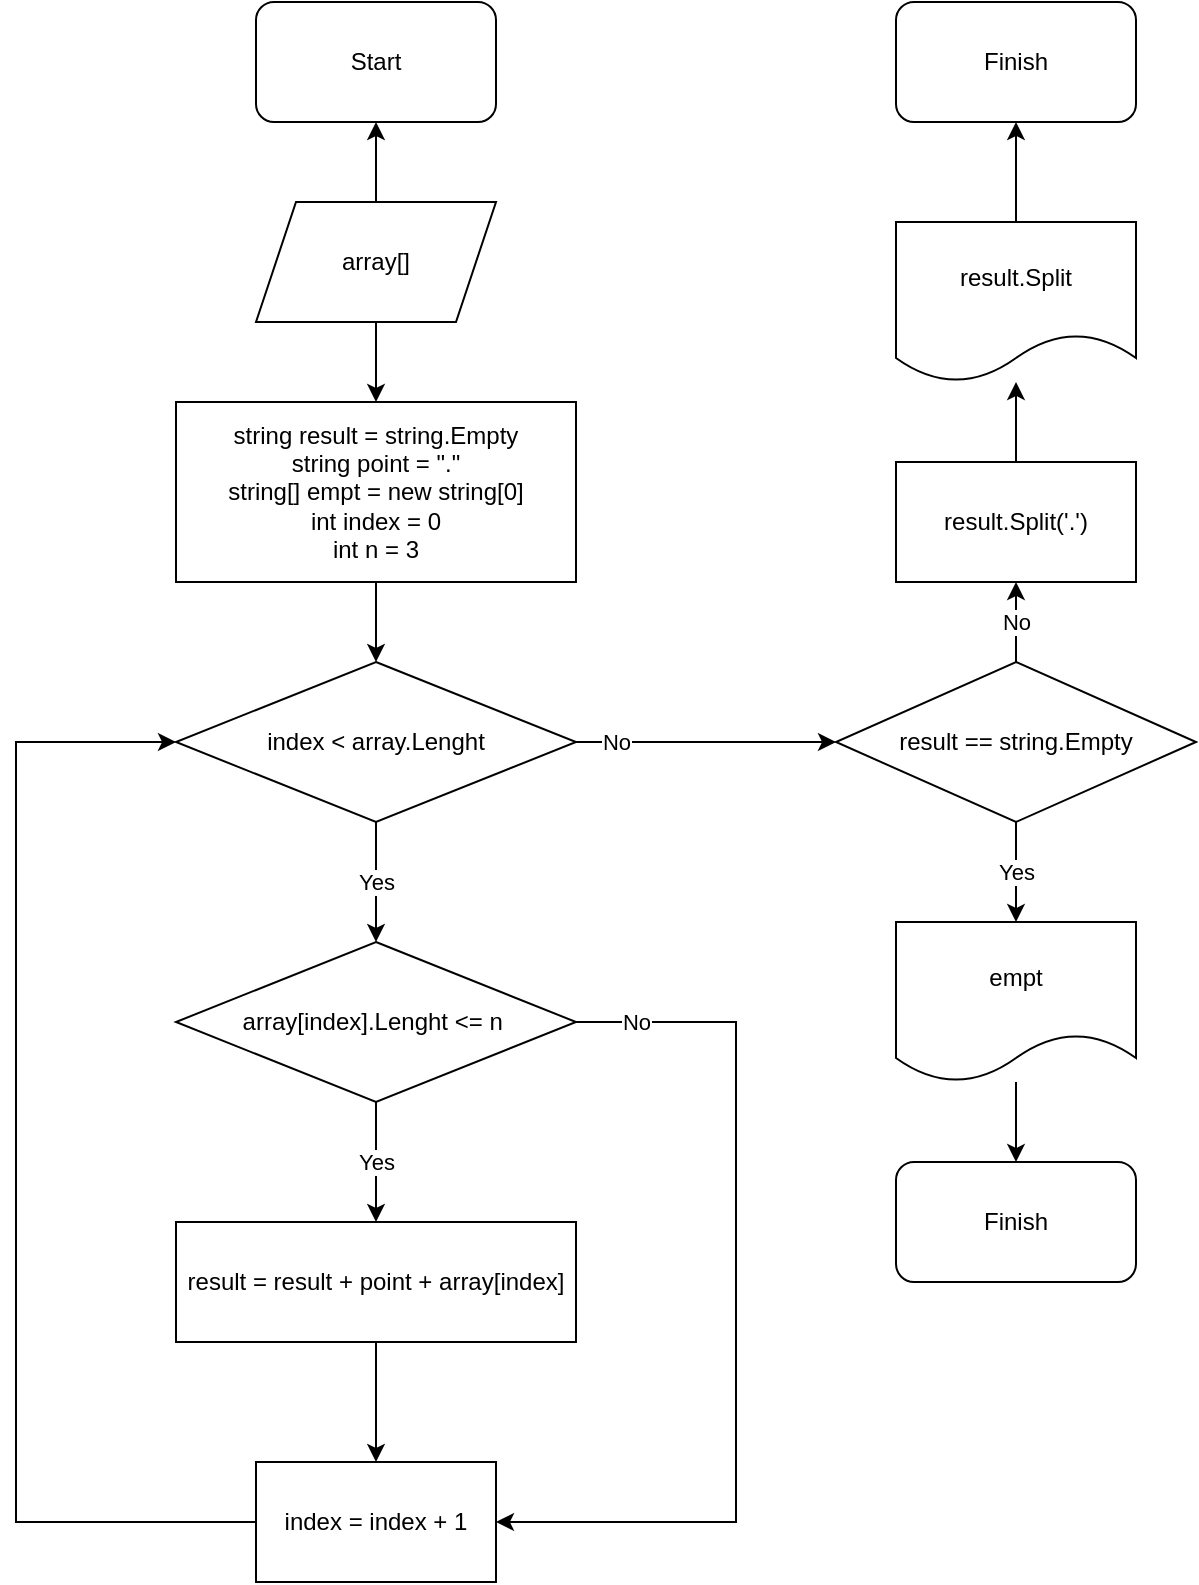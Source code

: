 <mxfile version="20.8.3" type="device"><diagram id="9tRsvT3GWtGQ1vz_U925" name="Страница 1"><mxGraphModel dx="1386" dy="777" grid="1" gridSize="10" guides="1" tooltips="1" connect="1" arrows="1" fold="1" page="1" pageScale="1" pageWidth="827" pageHeight="1169" math="0" shadow="0"><root><mxCell id="0"/><mxCell id="1" parent="0"/><mxCell id="41h9L6wmtd0NpJdTACdT-5" value="Yes" style="edgeStyle=orthogonalEdgeStyle;rounded=0;orthogonalLoop=1;jettySize=auto;html=1;" edge="1" parent="1" source="41h9L6wmtd0NpJdTACdT-1" target="41h9L6wmtd0NpJdTACdT-2"><mxGeometry relative="1" as="geometry"/></mxCell><mxCell id="41h9L6wmtd0NpJdTACdT-1" value="array[index].Lenght &amp;lt;= n&amp;nbsp;" style="rhombus;whiteSpace=wrap;html=1;" vertex="1" parent="1"><mxGeometry x="180" y="510" width="200" height="80" as="geometry"/></mxCell><mxCell id="41h9L6wmtd0NpJdTACdT-7" value="" style="edgeStyle=orthogonalEdgeStyle;rounded=0;orthogonalLoop=1;jettySize=auto;html=1;" edge="1" parent="1" source="41h9L6wmtd0NpJdTACdT-2" target="41h9L6wmtd0NpJdTACdT-6"><mxGeometry relative="1" as="geometry"/></mxCell><mxCell id="41h9L6wmtd0NpJdTACdT-2" value="result = result + point + array[index]" style="rounded=0;whiteSpace=wrap;html=1;" vertex="1" parent="1"><mxGeometry x="180" y="650" width="200" height="60" as="geometry"/></mxCell><mxCell id="41h9L6wmtd0NpJdTACdT-20" value="" style="edgeStyle=orthogonalEdgeStyle;rounded=0;orthogonalLoop=1;jettySize=auto;html=1;" edge="1" parent="1" source="41h9L6wmtd0NpJdTACdT-4" target="41h9L6wmtd0NpJdTACdT-9"><mxGeometry relative="1" as="geometry"/></mxCell><mxCell id="41h9L6wmtd0NpJdTACdT-4" value="string result = string.Empty&lt;br&gt;string point = &quot;.&quot;&lt;br&gt;string[] empt = new string[0]&lt;br&gt;int index = 0&lt;br&gt;int n = 3" style="rounded=0;whiteSpace=wrap;html=1;" vertex="1" parent="1"><mxGeometry x="180" y="240" width="200" height="90" as="geometry"/></mxCell><mxCell id="41h9L6wmtd0NpJdTACdT-6" value="index = index + 1" style="whiteSpace=wrap;html=1;rounded=0;" vertex="1" parent="1"><mxGeometry x="220" y="770" width="120" height="60" as="geometry"/></mxCell><mxCell id="41h9L6wmtd0NpJdTACdT-8" value="" style="endArrow=classic;html=1;rounded=0;exitX=0;exitY=0.5;exitDx=0;exitDy=0;entryX=0;entryY=0.5;entryDx=0;entryDy=0;" edge="1" parent="1" source="41h9L6wmtd0NpJdTACdT-6" target="41h9L6wmtd0NpJdTACdT-9"><mxGeometry width="50" height="50" relative="1" as="geometry"><mxPoint x="280" y="770" as="sourcePoint"/><mxPoint x="330" y="720" as="targetPoint"/><Array as="points"><mxPoint x="100" y="800"/><mxPoint x="100" y="410"/></Array></mxGeometry></mxCell><mxCell id="41h9L6wmtd0NpJdTACdT-10" value="Yes" style="edgeStyle=orthogonalEdgeStyle;rounded=0;orthogonalLoop=1;jettySize=auto;html=1;" edge="1" parent="1" source="41h9L6wmtd0NpJdTACdT-9" target="41h9L6wmtd0NpJdTACdT-1"><mxGeometry relative="1" as="geometry"/></mxCell><mxCell id="41h9L6wmtd0NpJdTACdT-9" value="index &amp;lt; array.Lenght" style="rhombus;whiteSpace=wrap;html=1;" vertex="1" parent="1"><mxGeometry x="180" y="370" width="200" height="80" as="geometry"/></mxCell><mxCell id="41h9L6wmtd0NpJdTACdT-11" value="No" style="endArrow=classic;html=1;rounded=0;entryX=1;entryY=0.5;entryDx=0;entryDy=0;exitX=1;exitY=0.5;exitDx=0;exitDy=0;" edge="1" parent="1" source="41h9L6wmtd0NpJdTACdT-1" target="41h9L6wmtd0NpJdTACdT-6"><mxGeometry x="-0.867" width="50" height="50" relative="1" as="geometry"><mxPoint x="280" y="660" as="sourcePoint"/><mxPoint x="330" y="610" as="targetPoint"/><Array as="points"><mxPoint x="460" y="550"/><mxPoint x="460" y="800"/></Array><mxPoint as="offset"/></mxGeometry></mxCell><mxCell id="41h9L6wmtd0NpJdTACdT-15" value="No" style="edgeStyle=orthogonalEdgeStyle;rounded=0;orthogonalLoop=1;jettySize=auto;html=1;entryX=0.5;entryY=1;entryDx=0;entryDy=0;" edge="1" parent="1" source="41h9L6wmtd0NpJdTACdT-12" target="41h9L6wmtd0NpJdTACdT-27"><mxGeometry relative="1" as="geometry"><mxPoint x="520" y="340" as="targetPoint"/></mxGeometry></mxCell><mxCell id="41h9L6wmtd0NpJdTACdT-17" value="Yes" style="edgeStyle=orthogonalEdgeStyle;rounded=0;orthogonalLoop=1;jettySize=auto;html=1;" edge="1" parent="1" source="41h9L6wmtd0NpJdTACdT-12" target="41h9L6wmtd0NpJdTACdT-14"><mxGeometry relative="1" as="geometry"/></mxCell><mxCell id="41h9L6wmtd0NpJdTACdT-12" value="result == string.Empty" style="rhombus;whiteSpace=wrap;html=1;" vertex="1" parent="1"><mxGeometry x="510" y="370" width="180" height="80" as="geometry"/></mxCell><mxCell id="41h9L6wmtd0NpJdTACdT-23" value="" style="edgeStyle=orthogonalEdgeStyle;rounded=0;orthogonalLoop=1;jettySize=auto;html=1;" edge="1" parent="1" source="41h9L6wmtd0NpJdTACdT-13" target="41h9L6wmtd0NpJdTACdT-22"><mxGeometry relative="1" as="geometry"/></mxCell><mxCell id="41h9L6wmtd0NpJdTACdT-13" value="result.Split" style="shape=document;whiteSpace=wrap;html=1;boundedLbl=1;" vertex="1" parent="1"><mxGeometry x="540" y="150" width="120" height="80" as="geometry"/></mxCell><mxCell id="41h9L6wmtd0NpJdTACdT-26" value="" style="edgeStyle=orthogonalEdgeStyle;rounded=0;orthogonalLoop=1;jettySize=auto;html=1;" edge="1" parent="1" source="41h9L6wmtd0NpJdTACdT-14" target="41h9L6wmtd0NpJdTACdT-25"><mxGeometry relative="1" as="geometry"/></mxCell><mxCell id="41h9L6wmtd0NpJdTACdT-14" value="empt" style="shape=document;whiteSpace=wrap;html=1;boundedLbl=1;" vertex="1" parent="1"><mxGeometry x="540" y="500" width="120" height="80" as="geometry"/></mxCell><mxCell id="41h9L6wmtd0NpJdTACdT-16" value="No" style="endArrow=classic;html=1;rounded=0;entryX=0;entryY=0.5;entryDx=0;entryDy=0;exitX=1;exitY=0.5;exitDx=0;exitDy=0;" edge="1" parent="1" source="41h9L6wmtd0NpJdTACdT-9" target="41h9L6wmtd0NpJdTACdT-12"><mxGeometry x="-0.692" width="50" height="50" relative="1" as="geometry"><mxPoint x="640" y="550" as="sourcePoint"/><mxPoint x="690" y="500" as="targetPoint"/><Array as="points"><mxPoint x="440" y="410"/></Array><mxPoint as="offset"/></mxGeometry></mxCell><mxCell id="41h9L6wmtd0NpJdTACdT-19" value="" style="edgeStyle=orthogonalEdgeStyle;rounded=0;orthogonalLoop=1;jettySize=auto;html=1;" edge="1" parent="1" source="41h9L6wmtd0NpJdTACdT-18" target="41h9L6wmtd0NpJdTACdT-4"><mxGeometry relative="1" as="geometry"/></mxCell><mxCell id="41h9L6wmtd0NpJdTACdT-24" value="" style="edgeStyle=orthogonalEdgeStyle;rounded=0;orthogonalLoop=1;jettySize=auto;html=1;" edge="1" parent="1" source="41h9L6wmtd0NpJdTACdT-18" target="41h9L6wmtd0NpJdTACdT-21"><mxGeometry relative="1" as="geometry"/></mxCell><mxCell id="41h9L6wmtd0NpJdTACdT-18" value="array[]" style="shape=parallelogram;perimeter=parallelogramPerimeter;whiteSpace=wrap;html=1;fixedSize=1;" vertex="1" parent="1"><mxGeometry x="220" y="140" width="120" height="60" as="geometry"/></mxCell><mxCell id="41h9L6wmtd0NpJdTACdT-21" value="Start" style="rounded=1;whiteSpace=wrap;html=1;" vertex="1" parent="1"><mxGeometry x="220" y="40" width="120" height="60" as="geometry"/></mxCell><mxCell id="41h9L6wmtd0NpJdTACdT-22" value="Finish" style="rounded=1;whiteSpace=wrap;html=1;" vertex="1" parent="1"><mxGeometry x="540" y="40" width="120" height="60" as="geometry"/></mxCell><mxCell id="41h9L6wmtd0NpJdTACdT-25" value="Finish" style="rounded=1;whiteSpace=wrap;html=1;" vertex="1" parent="1"><mxGeometry x="540" y="620" width="120" height="60" as="geometry"/></mxCell><mxCell id="41h9L6wmtd0NpJdTACdT-28" value="" style="edgeStyle=orthogonalEdgeStyle;rounded=0;orthogonalLoop=1;jettySize=auto;html=1;" edge="1" parent="1" source="41h9L6wmtd0NpJdTACdT-27" target="41h9L6wmtd0NpJdTACdT-13"><mxGeometry relative="1" as="geometry"/></mxCell><mxCell id="41h9L6wmtd0NpJdTACdT-27" value="result.Split('.')" style="rounded=0;whiteSpace=wrap;html=1;" vertex="1" parent="1"><mxGeometry x="540" y="270" width="120" height="60" as="geometry"/></mxCell></root></mxGraphModel></diagram></mxfile>